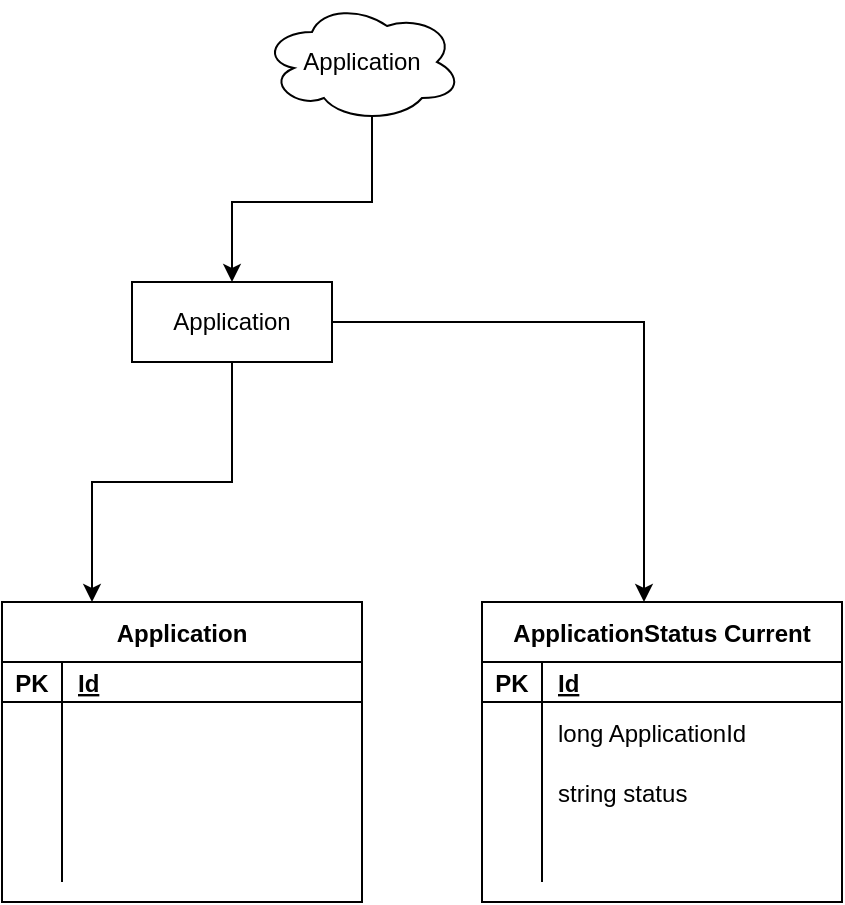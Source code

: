 <mxfile version="13.10.2" type="github">
  <diagram id="T6LnHzjsu-hLag56DKBj" name="Page-1">
    <mxGraphModel dx="1182" dy="764" grid="1" gridSize="10" guides="1" tooltips="1" connect="1" arrows="1" fold="1" page="1" pageScale="1" pageWidth="827" pageHeight="1169" math="0" shadow="0">
      <root>
        <mxCell id="0" />
        <mxCell id="1" parent="0" />
        <mxCell id="JcggxHbt1tbhgOxpQHLC-1" value="ApplicationStatus Current" style="shape=table;startSize=30;container=1;collapsible=1;childLayout=tableLayout;fixedRows=1;rowLines=0;fontStyle=1;align=center;resizeLast=1;" vertex="1" parent="1">
          <mxGeometry x="280" y="420" width="180" height="150" as="geometry" />
        </mxCell>
        <mxCell id="JcggxHbt1tbhgOxpQHLC-2" value="" style="shape=partialRectangle;collapsible=0;dropTarget=0;pointerEvents=0;fillColor=none;top=0;left=0;bottom=1;right=0;points=[[0,0.5],[1,0.5]];portConstraint=eastwest;" vertex="1" parent="JcggxHbt1tbhgOxpQHLC-1">
          <mxGeometry y="30" width="180" height="20" as="geometry" />
        </mxCell>
        <mxCell id="JcggxHbt1tbhgOxpQHLC-3" value="PK" style="shape=partialRectangle;connectable=0;fillColor=none;top=0;left=0;bottom=0;right=0;fontStyle=1;overflow=hidden;" vertex="1" parent="JcggxHbt1tbhgOxpQHLC-2">
          <mxGeometry width="30" height="20" as="geometry" />
        </mxCell>
        <mxCell id="JcggxHbt1tbhgOxpQHLC-4" value="Id" style="shape=partialRectangle;connectable=0;fillColor=none;top=0;left=0;bottom=0;right=0;align=left;spacingLeft=6;fontStyle=5;overflow=hidden;" vertex="1" parent="JcggxHbt1tbhgOxpQHLC-2">
          <mxGeometry x="30" width="150" height="20" as="geometry" />
        </mxCell>
        <mxCell id="JcggxHbt1tbhgOxpQHLC-5" value="" style="shape=partialRectangle;collapsible=0;dropTarget=0;pointerEvents=0;fillColor=none;top=0;left=0;bottom=0;right=0;points=[[0,0.5],[1,0.5]];portConstraint=eastwest;" vertex="1" parent="JcggxHbt1tbhgOxpQHLC-1">
          <mxGeometry y="50" width="180" height="30" as="geometry" />
        </mxCell>
        <mxCell id="JcggxHbt1tbhgOxpQHLC-6" value="" style="shape=partialRectangle;connectable=0;fillColor=none;top=0;left=0;bottom=0;right=0;editable=1;overflow=hidden;" vertex="1" parent="JcggxHbt1tbhgOxpQHLC-5">
          <mxGeometry width="30" height="30" as="geometry" />
        </mxCell>
        <mxCell id="JcggxHbt1tbhgOxpQHLC-7" value="long ApplicationId" style="shape=partialRectangle;connectable=0;fillColor=none;top=0;left=0;bottom=0;right=0;align=left;spacingLeft=6;overflow=hidden;" vertex="1" parent="JcggxHbt1tbhgOxpQHLC-5">
          <mxGeometry x="30" width="150" height="30" as="geometry" />
        </mxCell>
        <mxCell id="JcggxHbt1tbhgOxpQHLC-8" value="" style="shape=partialRectangle;collapsible=0;dropTarget=0;pointerEvents=0;fillColor=none;top=0;left=0;bottom=0;right=0;points=[[0,0.5],[1,0.5]];portConstraint=eastwest;" vertex="1" parent="JcggxHbt1tbhgOxpQHLC-1">
          <mxGeometry y="80" width="180" height="30" as="geometry" />
        </mxCell>
        <mxCell id="JcggxHbt1tbhgOxpQHLC-9" value="" style="shape=partialRectangle;connectable=0;fillColor=none;top=0;left=0;bottom=0;right=0;editable=1;overflow=hidden;" vertex="1" parent="JcggxHbt1tbhgOxpQHLC-8">
          <mxGeometry width="30" height="30" as="geometry" />
        </mxCell>
        <mxCell id="JcggxHbt1tbhgOxpQHLC-10" value="string status" style="shape=partialRectangle;connectable=0;fillColor=none;top=0;left=0;bottom=0;right=0;align=left;spacingLeft=6;overflow=hidden;" vertex="1" parent="JcggxHbt1tbhgOxpQHLC-8">
          <mxGeometry x="30" width="150" height="30" as="geometry" />
        </mxCell>
        <mxCell id="JcggxHbt1tbhgOxpQHLC-11" value="" style="shape=partialRectangle;collapsible=0;dropTarget=0;pointerEvents=0;fillColor=none;top=0;left=0;bottom=0;right=0;points=[[0,0.5],[1,0.5]];portConstraint=eastwest;" vertex="1" parent="JcggxHbt1tbhgOxpQHLC-1">
          <mxGeometry y="110" width="180" height="30" as="geometry" />
        </mxCell>
        <mxCell id="JcggxHbt1tbhgOxpQHLC-12" value="" style="shape=partialRectangle;connectable=0;fillColor=none;top=0;left=0;bottom=0;right=0;editable=1;overflow=hidden;" vertex="1" parent="JcggxHbt1tbhgOxpQHLC-11">
          <mxGeometry width="30" height="30" as="geometry" />
        </mxCell>
        <mxCell id="JcggxHbt1tbhgOxpQHLC-13" value="" style="shape=partialRectangle;connectable=0;fillColor=none;top=0;left=0;bottom=0;right=0;align=left;spacingLeft=6;overflow=hidden;" vertex="1" parent="JcggxHbt1tbhgOxpQHLC-11">
          <mxGeometry x="30" width="150" height="30" as="geometry" />
        </mxCell>
        <mxCell id="JcggxHbt1tbhgOxpQHLC-29" style="edgeStyle=orthogonalEdgeStyle;rounded=0;orthogonalLoop=1;jettySize=auto;html=1;exitX=0.55;exitY=0.95;exitDx=0;exitDy=0;exitPerimeter=0;" edge="1" parent="1" source="JcggxHbt1tbhgOxpQHLC-27" target="JcggxHbt1tbhgOxpQHLC-28">
          <mxGeometry relative="1" as="geometry" />
        </mxCell>
        <mxCell id="JcggxHbt1tbhgOxpQHLC-27" value="Application" style="ellipse;shape=cloud;whiteSpace=wrap;html=1;align=center;" vertex="1" parent="1">
          <mxGeometry x="170" y="120" width="100" height="60" as="geometry" />
        </mxCell>
        <mxCell id="JcggxHbt1tbhgOxpQHLC-43" style="edgeStyle=orthogonalEdgeStyle;rounded=0;orthogonalLoop=1;jettySize=auto;html=1;exitX=0.5;exitY=1;exitDx=0;exitDy=0;entryX=0.25;entryY=0;entryDx=0;entryDy=0;" edge="1" parent="1" source="JcggxHbt1tbhgOxpQHLC-28" target="JcggxHbt1tbhgOxpQHLC-30">
          <mxGeometry relative="1" as="geometry" />
        </mxCell>
        <mxCell id="JcggxHbt1tbhgOxpQHLC-44" style="edgeStyle=orthogonalEdgeStyle;rounded=0;orthogonalLoop=1;jettySize=auto;html=1;exitX=1;exitY=0.5;exitDx=0;exitDy=0;entryX=0.45;entryY=0;entryDx=0;entryDy=0;entryPerimeter=0;" edge="1" parent="1" source="JcggxHbt1tbhgOxpQHLC-28" target="JcggxHbt1tbhgOxpQHLC-1">
          <mxGeometry relative="1" as="geometry" />
        </mxCell>
        <mxCell id="JcggxHbt1tbhgOxpQHLC-28" value="Application" style="whiteSpace=wrap;html=1;align=center;" vertex="1" parent="1">
          <mxGeometry x="105" y="260" width="100" height="40" as="geometry" />
        </mxCell>
        <mxCell id="JcggxHbt1tbhgOxpQHLC-30" value="Application" style="shape=table;startSize=30;container=1;collapsible=1;childLayout=tableLayout;fixedRows=1;rowLines=0;fontStyle=1;align=center;resizeLast=1;" vertex="1" parent="1">
          <mxGeometry x="40" y="420" width="180" height="150" as="geometry" />
        </mxCell>
        <mxCell id="JcggxHbt1tbhgOxpQHLC-31" value="" style="shape=partialRectangle;collapsible=0;dropTarget=0;pointerEvents=0;fillColor=none;top=0;left=0;bottom=1;right=0;points=[[0,0.5],[1,0.5]];portConstraint=eastwest;" vertex="1" parent="JcggxHbt1tbhgOxpQHLC-30">
          <mxGeometry y="30" width="180" height="20" as="geometry" />
        </mxCell>
        <mxCell id="JcggxHbt1tbhgOxpQHLC-32" value="PK" style="shape=partialRectangle;connectable=0;fillColor=none;top=0;left=0;bottom=0;right=0;fontStyle=1;overflow=hidden;" vertex="1" parent="JcggxHbt1tbhgOxpQHLC-31">
          <mxGeometry width="30" height="20" as="geometry" />
        </mxCell>
        <mxCell id="JcggxHbt1tbhgOxpQHLC-33" value="Id" style="shape=partialRectangle;connectable=0;fillColor=none;top=0;left=0;bottom=0;right=0;align=left;spacingLeft=6;fontStyle=5;overflow=hidden;" vertex="1" parent="JcggxHbt1tbhgOxpQHLC-31">
          <mxGeometry x="30" width="150" height="20" as="geometry" />
        </mxCell>
        <mxCell id="JcggxHbt1tbhgOxpQHLC-34" value="" style="shape=partialRectangle;collapsible=0;dropTarget=0;pointerEvents=0;fillColor=none;top=0;left=0;bottom=0;right=0;points=[[0,0.5],[1,0.5]];portConstraint=eastwest;" vertex="1" parent="JcggxHbt1tbhgOxpQHLC-30">
          <mxGeometry y="50" width="180" height="30" as="geometry" />
        </mxCell>
        <mxCell id="JcggxHbt1tbhgOxpQHLC-35" value="" style="shape=partialRectangle;connectable=0;fillColor=none;top=0;left=0;bottom=0;right=0;editable=1;overflow=hidden;" vertex="1" parent="JcggxHbt1tbhgOxpQHLC-34">
          <mxGeometry width="30" height="30" as="geometry" />
        </mxCell>
        <mxCell id="JcggxHbt1tbhgOxpQHLC-36" value="" style="shape=partialRectangle;connectable=0;fillColor=none;top=0;left=0;bottom=0;right=0;align=left;spacingLeft=6;overflow=hidden;" vertex="1" parent="JcggxHbt1tbhgOxpQHLC-34">
          <mxGeometry x="30" width="150" height="30" as="geometry" />
        </mxCell>
        <mxCell id="JcggxHbt1tbhgOxpQHLC-37" value="" style="shape=partialRectangle;collapsible=0;dropTarget=0;pointerEvents=0;fillColor=none;top=0;left=0;bottom=0;right=0;points=[[0,0.5],[1,0.5]];portConstraint=eastwest;" vertex="1" parent="JcggxHbt1tbhgOxpQHLC-30">
          <mxGeometry y="80" width="180" height="30" as="geometry" />
        </mxCell>
        <mxCell id="JcggxHbt1tbhgOxpQHLC-38" value="" style="shape=partialRectangle;connectable=0;fillColor=none;top=0;left=0;bottom=0;right=0;editable=1;overflow=hidden;" vertex="1" parent="JcggxHbt1tbhgOxpQHLC-37">
          <mxGeometry width="30" height="30" as="geometry" />
        </mxCell>
        <mxCell id="JcggxHbt1tbhgOxpQHLC-39" value="" style="shape=partialRectangle;connectable=0;fillColor=none;top=0;left=0;bottom=0;right=0;align=left;spacingLeft=6;overflow=hidden;" vertex="1" parent="JcggxHbt1tbhgOxpQHLC-37">
          <mxGeometry x="30" width="150" height="30" as="geometry" />
        </mxCell>
        <mxCell id="JcggxHbt1tbhgOxpQHLC-40" value="" style="shape=partialRectangle;collapsible=0;dropTarget=0;pointerEvents=0;fillColor=none;top=0;left=0;bottom=0;right=0;points=[[0,0.5],[1,0.5]];portConstraint=eastwest;" vertex="1" parent="JcggxHbt1tbhgOxpQHLC-30">
          <mxGeometry y="110" width="180" height="30" as="geometry" />
        </mxCell>
        <mxCell id="JcggxHbt1tbhgOxpQHLC-41" value="" style="shape=partialRectangle;connectable=0;fillColor=none;top=0;left=0;bottom=0;right=0;editable=1;overflow=hidden;" vertex="1" parent="JcggxHbt1tbhgOxpQHLC-40">
          <mxGeometry width="30" height="30" as="geometry" />
        </mxCell>
        <mxCell id="JcggxHbt1tbhgOxpQHLC-42" value="" style="shape=partialRectangle;connectable=0;fillColor=none;top=0;left=0;bottom=0;right=0;align=left;spacingLeft=6;overflow=hidden;" vertex="1" parent="JcggxHbt1tbhgOxpQHLC-40">
          <mxGeometry x="30" width="150" height="30" as="geometry" />
        </mxCell>
      </root>
    </mxGraphModel>
  </diagram>
</mxfile>
